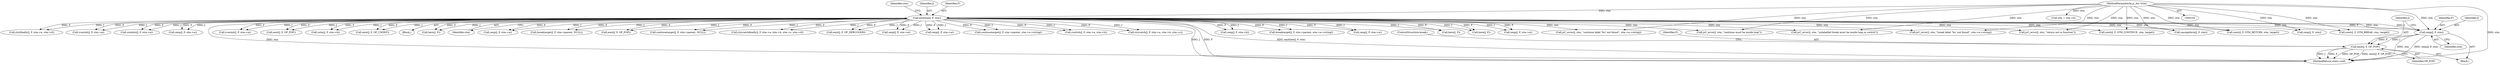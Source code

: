 digraph "0_ghostscript_5008105780c0b0182ea6eda83ad5598f225be3ee@pointer" {
"1000835" [label="(Call,cexp(J, F, stm))"];
"1000111" [label="(Call,emitline(J, F, stm))"];
"1000104" [label="(MethodParameterIn,js_Ast *stm)"];
"1000839" [label="(Call,emit(J, F, OP_POP))"];
"1000602" [label="(Call,cexit(J, F, STM_BREAK, stm, target))"];
"1000840" [label="(Identifier,J)"];
"1000414" [label="(Call,cexp(J, F, stm->b))"];
"1000561" [label="(Call,breaktarget(J, F, stm->parent, stm->a->string))"];
"1000113" [label="(Identifier,F)"];
"1000199" [label="(Call,cexp(J, F, stm->a))"];
"1000264" [label="(Call,here(J, F))"];
"1000710" [label="(Call,jsC_error(J, stm, \"return not in function\"))"];
"1000525" [label="(Call,stm = stm->b)"];
"1000835" [label="(Call,cexp(J, F, stm))"];
"1000339" [label="(Call,here(J, F))"];
"1000738" [label="(Call,cexp(J, F, stm->a))"];
"1000803" [label="(Call,ctryfinally(J, F, stm->a, stm->d))"];
"1000440" [label="(Call,cassignforin(J, F, stm))"];
"1000146" [label="(Call,cvarinit(J, F, stm->a))"];
"1000640" [label="(Call,jsC_error(J, stm, \"continue label '%s' not found\", stm->a->string))"];
"1000123" [label="(Call,cstmlist(J, F, stm->a))"];
"1000663" [label="(Call,jsC_error(J, stm, \"continue must be inside loop\"))"];
"1000841" [label="(Identifier,F)"];
"1000327" [label="(Call,cexp(J, F, stm->a))"];
"1000839" [label="(Call,emit(J, F, OP_POP))"];
"1000314" [label="(Call,cvarinit(J, F, stm->a))"];
"1000598" [label="(Call,jsC_error(J, stm, \"unlabelled break must be inside loop or switch\"))"];
"1000825" [label="(Call,emit(J, F, OP_POP))"];
"1000513" [label="(Call,cstm(J, F, stm->b))"];
"1000104" [label="(MethodParameterIn,js_Ast *stm)"];
"1000575" [label="(Call,jsC_error(J, stm, \"break label '%s' not found\", stm->a->string))"];
"1000111" [label="(Call,emitline(J, F, stm))"];
"1000695" [label="(Call,emit(J, F, OP_UNDEF))"];
"1000842" [label="(Identifier,OP_POP)"];
"1000105" [label="(Block,)"];
"1000225" [label="(Call,here(J, F))"];
"1000844" [label="(MethodReturn,static void)"];
"1000114" [label="(Identifier,stm)"];
"1000159" [label="(Call,cexp(J, F, stm->a))"];
"1000588" [label="(Call,breaktarget(J, F, stm->parent, NULL))"];
"1000667" [label="(Call,cexit(J, F, STM_CONTINUE, stm, target))"];
"1000136" [label="(Call,emit(J, F, OP_POP))"];
"1000714" [label="(Call,cexit(J, F, STM_RETURN, stm, target))"];
"1000117" [label="(Identifier,stm)"];
"1000837" [label="(Identifier,F)"];
"1000838" [label="(Identifier,stm)"];
"1000836" [label="(Identifier,J)"];
"1000653" [label="(Call,continuetarget(J, F, stm->parent, NULL))"];
"1000773" [label="(Call,ctrycatchfinally(J, F, stm->a, stm->b, stm->c, stm->d))"];
"1000814" [label="(Call,emit(J, F, OP_DEBUGGER))"];
"1000726" [label="(Call,cexp(J, F, stm->a))"];
"1000688" [label="(Call,cexp(J, F, stm->a))"];
"1000626" [label="(Call,continuetarget(J, F, stm->parent, stm->a->string))"];
"1000843" [label="(ControlStructure,break;)"];
"1000112" [label="(Identifier,J)"];
"1000492" [label="(Call,cswitch(J, F, stm->a, stm->b))"];
"1000834" [label="(Block,)"];
"1000789" [label="(Call,ctrycatch(J, F, stm->a, stm->b, stm->c))"];
"1000829" [label="(Call,cexp(J, F, stm))"];
"1000835" -> "1000834"  [label="AST: "];
"1000835" -> "1000838"  [label="CFG: "];
"1000836" -> "1000835"  [label="AST: "];
"1000837" -> "1000835"  [label="AST: "];
"1000838" -> "1000835"  [label="AST: "];
"1000840" -> "1000835"  [label="CFG: "];
"1000835" -> "1000844"  [label="DDG: stm"];
"1000835" -> "1000844"  [label="DDG: cexp(J, F, stm)"];
"1000111" -> "1000835"  [label="DDG: J"];
"1000111" -> "1000835"  [label="DDG: F"];
"1000111" -> "1000835"  [label="DDG: stm"];
"1000104" -> "1000835"  [label="DDG: stm"];
"1000835" -> "1000839"  [label="DDG: J"];
"1000835" -> "1000839"  [label="DDG: F"];
"1000111" -> "1000105"  [label="AST: "];
"1000111" -> "1000114"  [label="CFG: "];
"1000112" -> "1000111"  [label="AST: "];
"1000113" -> "1000111"  [label="AST: "];
"1000114" -> "1000111"  [label="AST: "];
"1000117" -> "1000111"  [label="CFG: "];
"1000111" -> "1000844"  [label="DDG: stm"];
"1000111" -> "1000844"  [label="DDG: J"];
"1000111" -> "1000844"  [label="DDG: F"];
"1000111" -> "1000844"  [label="DDG: emitline(J, F, stm)"];
"1000104" -> "1000111"  [label="DDG: stm"];
"1000111" -> "1000123"  [label="DDG: J"];
"1000111" -> "1000123"  [label="DDG: F"];
"1000111" -> "1000136"  [label="DDG: J"];
"1000111" -> "1000136"  [label="DDG: F"];
"1000111" -> "1000146"  [label="DDG: J"];
"1000111" -> "1000146"  [label="DDG: F"];
"1000111" -> "1000159"  [label="DDG: J"];
"1000111" -> "1000159"  [label="DDG: F"];
"1000111" -> "1000199"  [label="DDG: J"];
"1000111" -> "1000199"  [label="DDG: F"];
"1000111" -> "1000225"  [label="DDG: J"];
"1000111" -> "1000225"  [label="DDG: F"];
"1000111" -> "1000264"  [label="DDG: J"];
"1000111" -> "1000264"  [label="DDG: F"];
"1000111" -> "1000314"  [label="DDG: J"];
"1000111" -> "1000314"  [label="DDG: F"];
"1000111" -> "1000327"  [label="DDG: J"];
"1000111" -> "1000327"  [label="DDG: F"];
"1000111" -> "1000339"  [label="DDG: J"];
"1000111" -> "1000339"  [label="DDG: F"];
"1000111" -> "1000414"  [label="DDG: J"];
"1000111" -> "1000414"  [label="DDG: F"];
"1000111" -> "1000440"  [label="DDG: stm"];
"1000111" -> "1000492"  [label="DDG: J"];
"1000111" -> "1000492"  [label="DDG: F"];
"1000111" -> "1000513"  [label="DDG: J"];
"1000111" -> "1000513"  [label="DDG: F"];
"1000111" -> "1000561"  [label="DDG: J"];
"1000111" -> "1000561"  [label="DDG: F"];
"1000111" -> "1000575"  [label="DDG: stm"];
"1000111" -> "1000588"  [label="DDG: J"];
"1000111" -> "1000588"  [label="DDG: F"];
"1000111" -> "1000598"  [label="DDG: stm"];
"1000111" -> "1000602"  [label="DDG: stm"];
"1000111" -> "1000626"  [label="DDG: J"];
"1000111" -> "1000626"  [label="DDG: F"];
"1000111" -> "1000640"  [label="DDG: stm"];
"1000111" -> "1000653"  [label="DDG: J"];
"1000111" -> "1000653"  [label="DDG: F"];
"1000111" -> "1000663"  [label="DDG: stm"];
"1000111" -> "1000667"  [label="DDG: stm"];
"1000111" -> "1000688"  [label="DDG: J"];
"1000111" -> "1000688"  [label="DDG: F"];
"1000111" -> "1000695"  [label="DDG: J"];
"1000111" -> "1000695"  [label="DDG: F"];
"1000111" -> "1000710"  [label="DDG: stm"];
"1000111" -> "1000714"  [label="DDG: stm"];
"1000111" -> "1000726"  [label="DDG: J"];
"1000111" -> "1000726"  [label="DDG: F"];
"1000111" -> "1000738"  [label="DDG: J"];
"1000111" -> "1000738"  [label="DDG: F"];
"1000111" -> "1000773"  [label="DDG: J"];
"1000111" -> "1000773"  [label="DDG: F"];
"1000111" -> "1000789"  [label="DDG: J"];
"1000111" -> "1000789"  [label="DDG: F"];
"1000111" -> "1000803"  [label="DDG: J"];
"1000111" -> "1000803"  [label="DDG: F"];
"1000111" -> "1000814"  [label="DDG: J"];
"1000111" -> "1000814"  [label="DDG: F"];
"1000111" -> "1000825"  [label="DDG: J"];
"1000111" -> "1000825"  [label="DDG: F"];
"1000111" -> "1000829"  [label="DDG: stm"];
"1000104" -> "1000102"  [label="AST: "];
"1000104" -> "1000844"  [label="DDG: stm"];
"1000104" -> "1000440"  [label="DDG: stm"];
"1000104" -> "1000525"  [label="DDG: stm"];
"1000104" -> "1000575"  [label="DDG: stm"];
"1000104" -> "1000598"  [label="DDG: stm"];
"1000104" -> "1000602"  [label="DDG: stm"];
"1000104" -> "1000640"  [label="DDG: stm"];
"1000104" -> "1000663"  [label="DDG: stm"];
"1000104" -> "1000667"  [label="DDG: stm"];
"1000104" -> "1000710"  [label="DDG: stm"];
"1000104" -> "1000714"  [label="DDG: stm"];
"1000104" -> "1000829"  [label="DDG: stm"];
"1000839" -> "1000834"  [label="AST: "];
"1000839" -> "1000842"  [label="CFG: "];
"1000840" -> "1000839"  [label="AST: "];
"1000841" -> "1000839"  [label="AST: "];
"1000842" -> "1000839"  [label="AST: "];
"1000843" -> "1000839"  [label="CFG: "];
"1000839" -> "1000844"  [label="DDG: OP_POP"];
"1000839" -> "1000844"  [label="DDG: emit(J, F, OP_POP)"];
"1000839" -> "1000844"  [label="DDG: J"];
"1000839" -> "1000844"  [label="DDG: F"];
}
